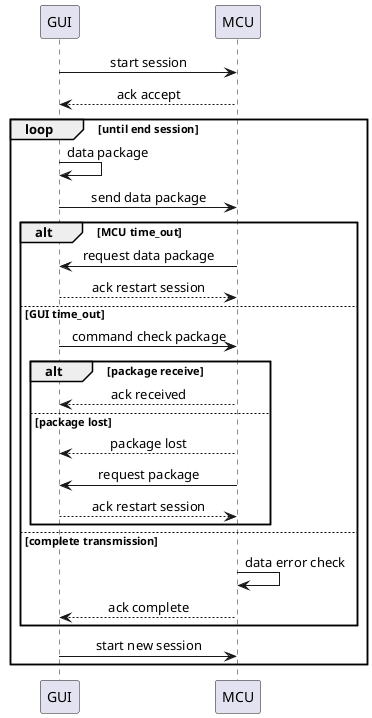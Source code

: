 @startuml package_error
skinparam sequenceMessageAlign center 

participant GUI as gui 
participant MCU as mcu 

gui -> mcu : start session
mcu --> gui : ack accept

loop until end session
gui -> gui : data package
gui -> mcu : send data package

alt MCU time_out 
mcu -> gui : request data package
gui --> mcu : ack restart session
else GUI time_out 
gui -> mcu : command check package
    alt package receive
        mcu --> gui : ack received
        ' mcu -> mcu : data error check
    else package lost 
        mcu --> gui : package lost
        mcu -> gui : request package
gui --> mcu : ack restart session
    end 
else complete transmission
    mcu -> mcu : data error check
    mcu --> gui : ack complete
end 
gui -> mcu : start new session
end 
@enduml